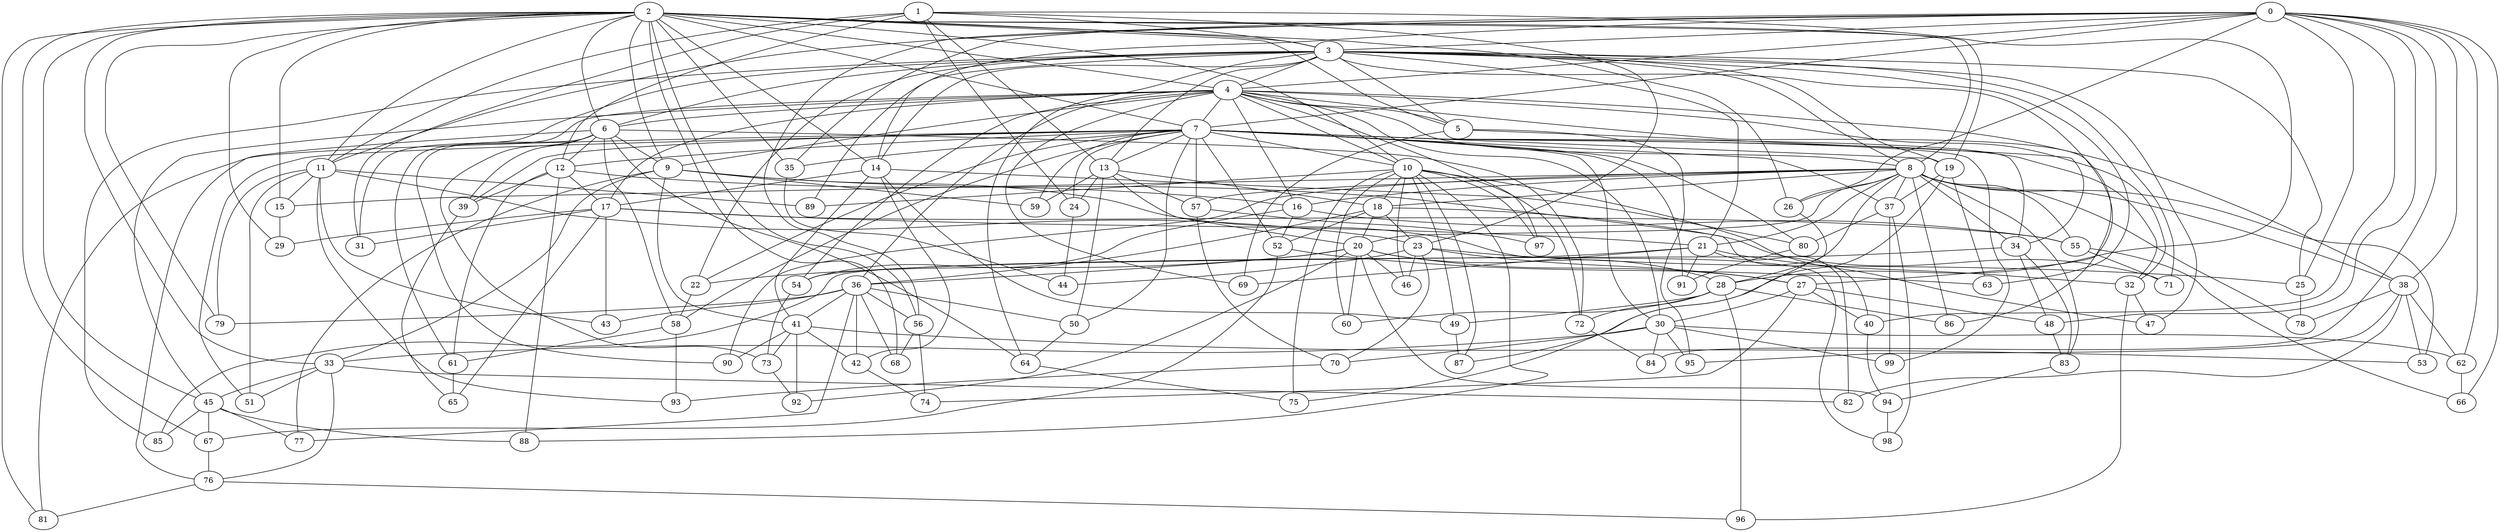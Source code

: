 strict graph "barabasi_albert_graph(100,3)" {
0;
1;
2;
3;
4;
5;
6;
7;
8;
9;
10;
11;
12;
13;
14;
15;
16;
17;
18;
19;
20;
21;
22;
23;
24;
25;
26;
27;
28;
29;
30;
31;
32;
33;
34;
35;
36;
37;
38;
39;
40;
41;
42;
43;
44;
45;
46;
47;
48;
49;
50;
51;
52;
53;
54;
55;
56;
57;
58;
59;
60;
61;
62;
63;
64;
65;
66;
67;
68;
69;
70;
71;
72;
73;
74;
75;
76;
77;
78;
79;
80;
81;
82;
83;
84;
85;
86;
87;
88;
89;
90;
91;
92;
93;
94;
95;
96;
97;
98;
99;
0 -- 66  [is_available=True, prob="0.528198824564"];
0 -- 3  [is_available=True, prob="0.474933022127"];
0 -- 4  [is_available=True, prob="0.331470077665"];
0 -- 38  [is_available=True, prob="0.526917792738"];
0 -- 7  [is_available=True, prob="1.0"];
0 -- 40  [is_available=True, prob="1.0"];
0 -- 11  [is_available=True, prob="0.511254882243"];
0 -- 14  [is_available=True, prob="0.109341309001"];
0 -- 48  [is_available=True, prob="0.746030823332"];
0 -- 35  [is_available=True, prob="0.296243594053"];
0 -- 84  [is_available=True, prob="0.235805217184"];
0 -- 56  [is_available=True, prob="0.990310515492"];
0 -- 25  [is_available=True, prob="0.557774606839"];
0 -- 26  [is_available=True, prob="1.0"];
0 -- 62  [is_available=True, prob="0.263276370972"];
1 -- 3  [is_available=True, prob="0.098109524119"];
1 -- 11  [is_available=True, prob="0.0399951489303"];
1 -- 12  [is_available=True, prob="0.635483027044"];
1 -- 13  [is_available=True, prob="0.212594158807"];
1 -- 23  [is_available=True, prob="0.605123420677"];
1 -- 24  [is_available=True, prob="0.43536223665"];
1 -- 28  [is_available=True, prob="0.81015365768"];
1 -- 31  [is_available=True, prob="0.095302595528"];
2 -- 3  [is_available=True, prob="0.428420358122"];
2 -- 4  [is_available=True, prob="0.19567510755"];
2 -- 5  [is_available=True, prob="0.55632222957"];
2 -- 6  [is_available=True, prob="0.788688169038"];
2 -- 7  [is_available=True, prob="0.374576103057"];
2 -- 8  [is_available=True, prob="0.0755508402145"];
2 -- 9  [is_available=True, prob="1.0"];
2 -- 10  [is_available=True, prob="0.827004465153"];
2 -- 11  [is_available=True, prob="0.390676580845"];
2 -- 14  [is_available=True, prob="0.363318543704"];
2 -- 15  [is_available=True, prob="0.728734696085"];
2 -- 19  [is_available=True, prob="0.840252420838"];
2 -- 26  [is_available=True, prob="0.581696340309"];
2 -- 29  [is_available=True, prob="0.54503815607"];
2 -- 33  [is_available=True, prob="0.104907941664"];
2 -- 35  [is_available=True, prob="0.086847930199"];
2 -- 45  [is_available=True, prob="1.0"];
2 -- 56  [is_available=True, prob="0.199424182011"];
2 -- 67  [is_available=True, prob="0.880261968195"];
2 -- 68  [is_available=True, prob="0.0488286250816"];
2 -- 79  [is_available=True, prob="0.593435620647"];
2 -- 81  [is_available=True, prob="0.288763580765"];
3 -- 4  [is_available=True, prob="1.0"];
3 -- 5  [is_available=True, prob="0.0793083520778"];
3 -- 6  [is_available=True, prob="1.0"];
3 -- 64  [is_available=True, prob="0.473207629454"];
3 -- 8  [is_available=True, prob="1.0"];
3 -- 63  [is_available=True, prob="0.932150959126"];
3 -- 71  [is_available=True, prob="0.854845386652"];
3 -- 13  [is_available=True, prob="0.892803391656"];
3 -- 14  [is_available=True, prob="0.509962475845"];
3 -- 47  [is_available=True, prob="1.0"];
3 -- 19  [is_available=True, prob="0.539559868114"];
3 -- 21  [is_available=True, prob="0.784506349322"];
3 -- 22  [is_available=True, prob="0.815917622559"];
3 -- 89  [is_available=True, prob="0.108794315513"];
3 -- 25  [is_available=True, prob="1.0"];
3 -- 27  [is_available=True, prob="0.857086386408"];
3 -- 85  [is_available=True, prob="0.924987651996"];
3 -- 31  [is_available=True, prob="1.0"];
4 -- 32  [is_available=True, prob="0.291625204546"];
4 -- 36  [is_available=True, prob="1.0"];
4 -- 5  [is_available=True, prob="0.0393965709186"];
4 -- 6  [is_available=True, prob="0.862632863603"];
4 -- 7  [is_available=True, prob="0.277864495374"];
4 -- 8  [is_available=True, prob="0.7483453444"];
4 -- 9  [is_available=True, prob="1.0"];
4 -- 10  [is_available=True, prob="1.0"];
4 -- 45  [is_available=True, prob="1.0"];
4 -- 16  [is_available=True, prob="0.582402951091"];
4 -- 17  [is_available=True, prob="0.650949214524"];
4 -- 97  [is_available=True, prob="0.604684859777"];
4 -- 54  [is_available=True, prob="0.934933658776"];
4 -- 38  [is_available=True, prob="1.0"];
4 -- 86  [is_available=True, prob="0.468127115166"];
4 -- 61  [is_available=True, prob="1.0"];
4 -- 30  [is_available=True, prob="0.865546182532"];
4 -- 69  [is_available=True, prob="0.641346295305"];
5 -- 69  [is_available=True, prob="0.00993866135641"];
5 -- 34  [is_available=True, prob="0.0428877877216"];
5 -- 95  [is_available=True, prob="0.717171666948"];
6 -- 64  [is_available=True, prob="1.0"];
6 -- 39  [is_available=True, prob="0.785916618858"];
6 -- 72  [is_available=True, prob="0.231587496345"];
6 -- 9  [is_available=True, prob="0.690240472184"];
6 -- 12  [is_available=True, prob="0.331345845832"];
6 -- 76  [is_available=True, prob="0.583040361211"];
6 -- 73  [is_available=True, prob="0.92630050023"];
6 -- 58  [is_available=True, prob="0.466496657696"];
6 -- 90  [is_available=True, prob="0.729777891827"];
7 -- 10  [is_available=True, prob="0.20196427239"];
7 -- 12  [is_available=True, prob="0.748762967991"];
7 -- 13  [is_available=True, prob="0.546658133468"];
7 -- 19  [is_available=True, prob="0.349666775904"];
7 -- 22  [is_available=True, prob="0.194015677102"];
7 -- 24  [is_available=True, prob="0.909258842681"];
7 -- 30  [is_available=True, prob="1.0"];
7 -- 32  [is_available=True, prob="0.029826002655"];
7 -- 34  [is_available=True, prob="1.0"];
7 -- 35  [is_available=True, prob="0.0240261010807"];
7 -- 37  [is_available=True, prob="1.0"];
7 -- 39  [is_available=True, prob="0.328846356887"];
7 -- 50  [is_available=True, prob="0.523028910059"];
7 -- 51  [is_available=True, prob="0.59579055629"];
7 -- 52  [is_available=True, prob="1.0"];
7 -- 57  [is_available=True, prob="0.817181946635"];
7 -- 58  [is_available=True, prob="0.689910091138"];
7 -- 59  [is_available=True, prob="0.488767633961"];
7 -- 80  [is_available=True, prob="0.82864515811"];
7 -- 81  [is_available=True, prob="0.344668329286"];
7 -- 91  [is_available=True, prob="0.712820922325"];
7 -- 99  [is_available=True, prob="0.419809149523"];
8 -- 37  [is_available=True, prob="1.0"];
8 -- 38  [is_available=True, prob="1.0"];
8 -- 34  [is_available=True, prob="1.0"];
8 -- 78  [is_available=True, prob="1.0"];
8 -- 15  [is_available=True, prob="1.0"];
8 -- 16  [is_available=True, prob="0.801215954941"];
8 -- 18  [is_available=True, prob="1.0"];
8 -- 83  [is_available=True, prob="0.186405402669"];
8 -- 20  [is_available=True, prob="0.0889686081818"];
8 -- 21  [is_available=True, prob="0.154264501058"];
8 -- 86  [is_available=True, prob="0.620257174959"];
8 -- 55  [is_available=True, prob="1.0"];
8 -- 57  [is_available=True, prob="0.656772730064"];
8 -- 26  [is_available=True, prob="0.638250644799"];
8 -- 28  [is_available=True, prob="0.385893231662"];
8 -- 90  [is_available=True, prob="0.25493277172"];
8 -- 53  [is_available=True, prob="0.606224865049"];
9 -- 33  [is_available=True, prob="0.597771559657"];
9 -- 98  [is_available=True, prob="0.0978488009179"];
9 -- 41  [is_available=True, prob="0.449260154956"];
9 -- 77  [is_available=True, prob="0.911269481082"];
9 -- 16  [is_available=True, prob="0.0212522357587"];
9 -- 59  [is_available=True, prob="0.758954637122"];
10 -- 97  [is_available=True, prob="0.617857305442"];
10 -- 72  [is_available=True, prob="0.412028952491"];
10 -- 75  [is_available=True, prob="0.00972488191385"];
10 -- 46  [is_available=True, prob="0.3116319075"];
10 -- 47  [is_available=True, prob="0.963864987133"];
10 -- 49  [is_available=True, prob="1.0"];
10 -- 18  [is_available=True, prob="1.0"];
10 -- 87  [is_available=True, prob="0.690552858937"];
10 -- 88  [is_available=True, prob="0.846602681026"];
10 -- 89  [is_available=True, prob="0.276530916641"];
10 -- 60  [is_available=True, prob="1.0"];
11 -- 43  [is_available=True, prob="0.755532522565"];
11 -- 15  [is_available=True, prob="0.521798335589"];
11 -- 51  [is_available=True, prob="0.00802706442314"];
11 -- 23  [is_available=True, prob="0.188095610628"];
11 -- 89  [is_available=True, prob="1.0"];
11 -- 79  [is_available=True, prob="0.607242105274"];
11 -- 93  [is_available=True, prob="1.0"];
12 -- 39  [is_available=True, prob="1.0"];
12 -- 40  [is_available=True, prob="0.839128602615"];
12 -- 17  [is_available=True, prob="1.0"];
12 -- 88  [is_available=True, prob="0.847608977896"];
12 -- 61  [is_available=True, prob="1.0"];
13 -- 50  [is_available=True, prob="1.0"];
13 -- 18  [is_available=True, prob="0.307406599822"];
13 -- 20  [is_available=True, prob="1.0"];
13 -- 24  [is_available=True, prob="0.313068312516"];
13 -- 57  [is_available=True, prob="1.0"];
13 -- 59  [is_available=True, prob="1.0"];
14 -- 49  [is_available=True, prob="0.371765796708"];
14 -- 41  [is_available=True, prob="1.0"];
14 -- 42  [is_available=True, prob="0.787141087533"];
14 -- 80  [is_available=True, prob="0.646796931709"];
14 -- 17  [is_available=True, prob="0.573027991237"];
15 -- 29  [is_available=True, prob="0.787891493413"];
16 -- 52  [is_available=True, prob="1.0"];
16 -- 54  [is_available=True, prob="0.814065606018"];
16 -- 55  [is_available=True, prob="0.990370795803"];
17 -- 65  [is_available=True, prob="0.956380986519"];
17 -- 43  [is_available=True, prob="1.0"];
17 -- 21  [is_available=True, prob="0.994950594898"];
17 -- 55  [is_available=True, prob="0.557595923556"];
17 -- 29  [is_available=True, prob="1.0"];
17 -- 31  [is_available=True, prob="1.0"];
18 -- 36  [is_available=True, prob="0.861072851334"];
18 -- 71  [is_available=True, prob="0.0743601409009"];
18 -- 20  [is_available=True, prob="0.590724134732"];
18 -- 23  [is_available=True, prob="0.738784365847"];
18 -- 52  [is_available=True, prob="0.347338734291"];
19 -- 37  [is_available=True, prob="0.904775701382"];
19 -- 87  [is_available=True, prob="0.222423593854"];
19 -- 63  [is_available=True, prob="0.549066794067"];
20 -- 36  [is_available=True, prob="1.0"];
20 -- 60  [is_available=True, prob="0.500985842914"];
20 -- 46  [is_available=True, prob="0.496297889957"];
20 -- 92  [is_available=True, prob="0.966933651015"];
20 -- 22  [is_available=True, prob="0.567073626035"];
20 -- 27  [is_available=True, prob="1.0"];
20 -- 28  [is_available=True, prob="0.600627150118"];
20 -- 94  [is_available=True, prob="0.0191334093836"];
21 -- 32  [is_available=True, prob="0.292761919802"];
21 -- 69  [is_available=True, prob="1.0"];
21 -- 82  [is_available=True, prob="1.0"];
21 -- 54  [is_available=True, prob="0.397120219094"];
21 -- 91  [is_available=True, prob="1.0"];
22 -- 58  [is_available=True, prob="0.524770281418"];
23 -- 70  [is_available=True, prob="0.556345184429"];
23 -- 44  [is_available=True, prob="0.537565974063"];
23 -- 46  [is_available=True, prob="1.0"];
23 -- 25  [is_available=True, prob="0.928640066118"];
23 -- 27  [is_available=True, prob="0.984176065714"];
24 -- 44  [is_available=True, prob="1.0"];
25 -- 78  [is_available=True, prob="1.0"];
26 -- 75  [is_available=True, prob="0.445317359454"];
27 -- 40  [is_available=True, prob="1.0"];
27 -- 74  [is_available=True, prob="0.137697331671"];
27 -- 48  [is_available=True, prob="1.0"];
27 -- 30  [is_available=True, prob="0.388847483575"];
28 -- 96  [is_available=True, prob="0.843636677933"];
28 -- 49  [is_available=True, prob="0.240875146178"];
28 -- 72  [is_available=True, prob="0.163321424881"];
28 -- 86  [is_available=True, prob="0.740456932476"];
28 -- 60  [is_available=True, prob="0.679905840623"];
30 -- 33  [is_available=True, prob="0.0928149539313"];
30 -- 99  [is_available=True, prob="0.451050251905"];
30 -- 70  [is_available=True, prob="0.378337318057"];
30 -- 84  [is_available=True, prob="0.84028196431"];
30 -- 62  [is_available=True, prob="1.0"];
30 -- 95  [is_available=True, prob="0.781993030874"];
32 -- 96  [is_available=True, prob="0.791421458908"];
32 -- 47  [is_available=True, prob="0.561476617918"];
33 -- 76  [is_available=True, prob="1.0"];
33 -- 45  [is_available=True, prob="0.765411628902"];
33 -- 82  [is_available=True, prob="0.73814223225"];
33 -- 51  [is_available=True, prob="0.340539480007"];
34 -- 48  [is_available=True, prob="0.17068849174"];
34 -- 83  [is_available=True, prob="0.0159150148131"];
34 -- 85  [is_available=True, prob="0.628855326493"];
35 -- 44  [is_available=True, prob="0.733346077248"];
36 -- 41  [is_available=True, prob="0.750156691675"];
36 -- 42  [is_available=True, prob="0.957150040013"];
36 -- 43  [is_available=True, prob="0.514654203797"];
36 -- 50  [is_available=True, prob="0.794484418189"];
36 -- 77  [is_available=True, prob="0.0125201936829"];
36 -- 56  [is_available=True, prob="0.192548946883"];
36 -- 68  [is_available=True, prob="1.0"];
36 -- 79  [is_available=True, prob="0.818408591782"];
37 -- 98  [is_available=True, prob="0.498811559949"];
37 -- 99  [is_available=True, prob="0.871128414452"];
37 -- 80  [is_available=True, prob="0.179671274756"];
38 -- 78  [is_available=True, prob="1.0"];
38 -- 82  [is_available=True, prob="0.68131739233"];
38 -- 53  [is_available=True, prob="1.0"];
38 -- 62  [is_available=True, prob="0.0120304898773"];
38 -- 95  [is_available=True, prob="0.222188701942"];
39 -- 65  [is_available=True, prob="0.00358359942424"];
40 -- 94  [is_available=True, prob="0.223705142243"];
41 -- 42  [is_available=True, prob="0.309127280934"];
41 -- 53  [is_available=True, prob="0.626620968576"];
41 -- 73  [is_available=True, prob="0.281459163217"];
41 -- 90  [is_available=True, prob="0.022332995643"];
41 -- 92  [is_available=True, prob="1.0"];
42 -- 74  [is_available=True, prob="0.164804415555"];
45 -- 67  [is_available=True, prob="0.281389950263"];
45 -- 77  [is_available=True, prob="0.473825550608"];
45 -- 85  [is_available=True, prob="0.858319662314"];
45 -- 88  [is_available=True, prob="0.430653087182"];
48 -- 83  [is_available=True, prob="1.0"];
49 -- 87  [is_available=True, prob="1.0"];
50 -- 64  [is_available=True, prob="0.231724826181"];
52 -- 67  [is_available=True, prob="0.0407292138932"];
52 -- 63  [is_available=True, prob="0.399389816144"];
54 -- 73  [is_available=True, prob="1.0"];
55 -- 66  [is_available=True, prob="0.269768030827"];
55 -- 71  [is_available=True, prob="0.291017412845"];
56 -- 68  [is_available=True, prob="1.0"];
56 -- 74  [is_available=True, prob="0.627446490706"];
57 -- 97  [is_available=True, prob="1.0"];
57 -- 70  [is_available=True, prob="0.596087112055"];
58 -- 61  [is_available=True, prob="1.0"];
58 -- 93  [is_available=True, prob="0.23021649246"];
61 -- 65  [is_available=True, prob="1.0"];
62 -- 66  [is_available=True, prob="1.0"];
64 -- 75  [is_available=True, prob="0.593459038878"];
67 -- 76  [is_available=True, prob="1.0"];
70 -- 93  [is_available=True, prob="1.0"];
72 -- 84  [is_available=True, prob="0.775877050113"];
73 -- 92  [is_available=True, prob="0.11363051324"];
76 -- 96  [is_available=True, prob="1.0"];
76 -- 81  [is_available=True, prob="1.0"];
80 -- 91  [is_available=True, prob="1.0"];
83 -- 94  [is_available=True, prob="1.0"];
94 -- 98  [is_available=True, prob="0.942330723565"];
}
